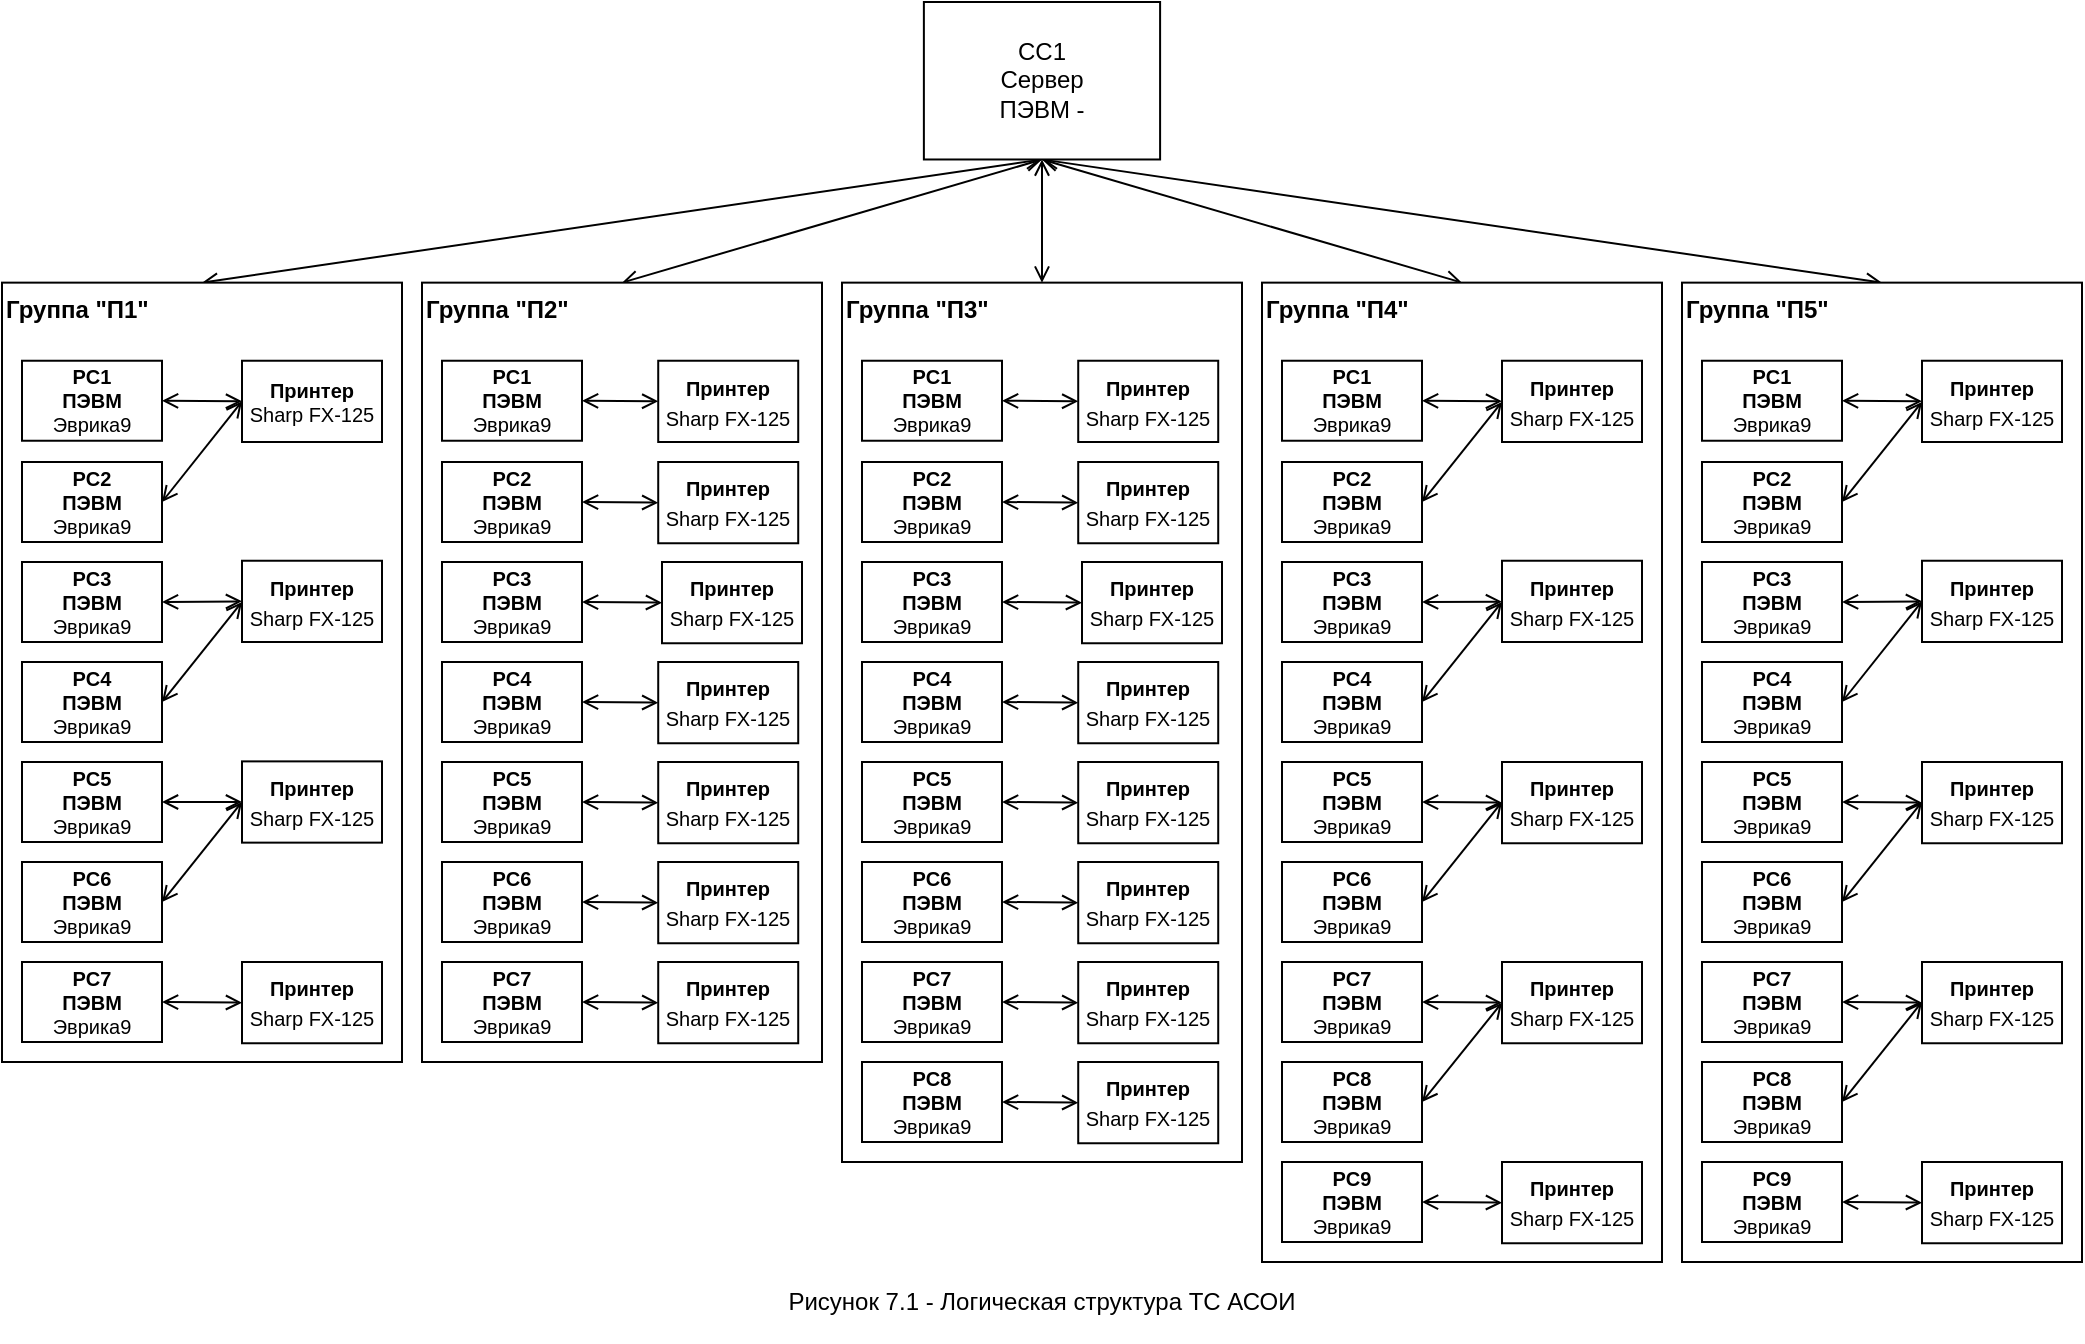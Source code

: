<mxfile version="16.5.1" type="device"><diagram id="h30MiOrOkEmJ8ZRadDlC" name="Page-1"><mxGraphModel dx="1483" dy="943" grid="1" gridSize="10" guides="1" tooltips="1" connect="1" arrows="1" fold="1" page="1" pageScale="1" pageWidth="850" pageHeight="1100" math="0" shadow="0"><root><mxCell id="0"/><mxCell id="1" parent="0"/><mxCell id="E06HeyOWLuS1STcP-WYF-191" style="edgeStyle=none;rounded=0;orthogonalLoop=1;jettySize=auto;html=1;exitX=0.5;exitY=1;exitDx=0;exitDy=0;fontSize=10;startArrow=open;startFill=0;endArrow=open;endFill=0;" parent="1" source="E06HeyOWLuS1STcP-WYF-1" target="E06HeyOWLuS1STcP-WYF-123" edge="1"><mxGeometry relative="1" as="geometry"/></mxCell><mxCell id="E06HeyOWLuS1STcP-WYF-192" style="edgeStyle=none;rounded=0;orthogonalLoop=1;jettySize=auto;html=1;exitX=0.5;exitY=1;exitDx=0;exitDy=0;entryX=0.5;entryY=0;entryDx=0;entryDy=0;fontSize=10;startArrow=open;startFill=0;endArrow=open;endFill=0;" parent="1" source="E06HeyOWLuS1STcP-WYF-1" target="E06HeyOWLuS1STcP-WYF-83" edge="1"><mxGeometry relative="1" as="geometry"/></mxCell><mxCell id="E06HeyOWLuS1STcP-WYF-193" style="edgeStyle=none;rounded=0;orthogonalLoop=1;jettySize=auto;html=1;exitX=0.5;exitY=1;exitDx=0;exitDy=0;entryX=0.5;entryY=0;entryDx=0;entryDy=0;fontSize=10;startArrow=open;startFill=0;endArrow=open;endFill=0;" parent="1" source="E06HeyOWLuS1STcP-WYF-1" target="E06HeyOWLuS1STcP-WYF-2" edge="1"><mxGeometry relative="1" as="geometry"/></mxCell><mxCell id="E06HeyOWLuS1STcP-WYF-194" style="edgeStyle=none;rounded=0;orthogonalLoop=1;jettySize=auto;html=1;exitX=0.5;exitY=1;exitDx=0;exitDy=0;entryX=0.5;entryY=0;entryDx=0;entryDy=0;fontSize=10;startArrow=open;startFill=0;endArrow=open;endFill=0;" parent="1" source="E06HeyOWLuS1STcP-WYF-1" target="E06HeyOWLuS1STcP-WYF-26" edge="1"><mxGeometry relative="1" as="geometry"/></mxCell><mxCell id="E06HeyOWLuS1STcP-WYF-196" style="edgeStyle=none;rounded=0;orthogonalLoop=1;jettySize=auto;html=1;exitX=0.5;exitY=1;exitDx=0;exitDy=0;entryX=0.5;entryY=0;entryDx=0;entryDy=0;fontSize=10;startArrow=open;startFill=0;endArrow=open;endFill=0;" parent="1" source="E06HeyOWLuS1STcP-WYF-1" target="E06HeyOWLuS1STcP-WYF-64" edge="1"><mxGeometry relative="1" as="geometry"/></mxCell><mxCell id="E06HeyOWLuS1STcP-WYF-1" value="СС1&lt;br&gt;Сервер&lt;br&gt;ПЭВМ -" style="rounded=0;whiteSpace=wrap;html=1;" parent="1" vertex="1"><mxGeometry x="500.94" y="10" width="118.11" height="78.74" as="geometry"/></mxCell><mxCell id="E06HeyOWLuS1STcP-WYF-2" value="&lt;b&gt;Группа &quot;П1&quot;&lt;/b&gt;" style="rounded=0;whiteSpace=wrap;html=1;align=left;verticalAlign=top;" parent="1" vertex="1"><mxGeometry x="40" y="150.32" width="200" height="389.68" as="geometry"/></mxCell><mxCell id="E06HeyOWLuS1STcP-WYF-19" style="rounded=0;orthogonalLoop=1;jettySize=auto;html=1;exitX=1;exitY=0.5;exitDx=0;exitDy=0;entryX=0;entryY=0.5;entryDx=0;entryDy=0;startArrow=open;startFill=0;endArrow=open;endFill=0;" parent="1" source="E06HeyOWLuS1STcP-WYF-7" target="E06HeyOWLuS1STcP-WYF-14" edge="1"><mxGeometry relative="1" as="geometry"/></mxCell><mxCell id="E06HeyOWLuS1STcP-WYF-7" value="&lt;b&gt;PC1&lt;br style=&quot;font-size: 10px&quot;&gt;ПЭВМ&lt;/b&gt;&lt;br style=&quot;font-size: 10px&quot;&gt;Эврика9" style="rounded=0;whiteSpace=wrap;html=1;fontSize=10;" parent="1" vertex="1"><mxGeometry x="50" y="189.37" width="70" height="40" as="geometry"/></mxCell><mxCell id="E06HeyOWLuS1STcP-WYF-148" style="edgeStyle=none;rounded=0;orthogonalLoop=1;jettySize=auto;html=1;exitX=1;exitY=0.5;exitDx=0;exitDy=0;entryX=0;entryY=0.5;entryDx=0;entryDy=0;fontSize=10;startArrow=open;startFill=0;endArrow=open;endFill=0;" parent="1" source="E06HeyOWLuS1STcP-WYF-8" target="E06HeyOWLuS1STcP-WYF-14" edge="1"><mxGeometry relative="1" as="geometry"/></mxCell><mxCell id="E06HeyOWLuS1STcP-WYF-8" value="&lt;b&gt;PC2&lt;br style=&quot;font-size: 10px&quot;&gt;ПЭВМ&lt;/b&gt;&lt;br style=&quot;font-size: 10px&quot;&gt;Эврика9" style="rounded=0;whiteSpace=wrap;html=1;fontSize=10;" parent="1" vertex="1"><mxGeometry x="50" y="240" width="70" height="40" as="geometry"/></mxCell><mxCell id="E06HeyOWLuS1STcP-WYF-149" style="edgeStyle=none;rounded=0;orthogonalLoop=1;jettySize=auto;html=1;exitX=1;exitY=0.5;exitDx=0;exitDy=0;entryX=0;entryY=0.5;entryDx=0;entryDy=0;fontSize=10;startArrow=open;startFill=0;endArrow=open;endFill=0;" parent="1" source="E06HeyOWLuS1STcP-WYF-9" target="E06HeyOWLuS1STcP-WYF-15" edge="1"><mxGeometry relative="1" as="geometry"/></mxCell><mxCell id="E06HeyOWLuS1STcP-WYF-9" value="&lt;b&gt;PC3&lt;br style=&quot;font-size: 10px&quot;&gt;ПЭВМ&lt;br style=&quot;font-size: 10px&quot;&gt;&lt;/b&gt;Эврика9" style="rounded=0;whiteSpace=wrap;html=1;fontSize=10;" parent="1" vertex="1"><mxGeometry x="50" y="290" width="70" height="40" as="geometry"/></mxCell><mxCell id="E06HeyOWLuS1STcP-WYF-150" style="edgeStyle=none;rounded=0;orthogonalLoop=1;jettySize=auto;html=1;exitX=1;exitY=0.5;exitDx=0;exitDy=0;fontSize=10;startArrow=open;startFill=0;endArrow=open;endFill=0;" parent="1" source="E06HeyOWLuS1STcP-WYF-10" edge="1"><mxGeometry relative="1" as="geometry"><mxPoint x="160" y="310" as="targetPoint"/></mxGeometry></mxCell><mxCell id="E06HeyOWLuS1STcP-WYF-10" value="&lt;b&gt;PC4&lt;br style=&quot;font-size: 10px&quot;&gt;ПЭВМ&lt;/b&gt;&lt;br style=&quot;font-size: 10px&quot;&gt;Эврика9" style="rounded=0;whiteSpace=wrap;html=1;fontSize=10;" parent="1" vertex="1"><mxGeometry x="50" y="340" width="70" height="40" as="geometry"/></mxCell><mxCell id="E06HeyOWLuS1STcP-WYF-151" style="edgeStyle=none;rounded=0;orthogonalLoop=1;jettySize=auto;html=1;exitX=1;exitY=0.5;exitDx=0;exitDy=0;entryX=0;entryY=0.5;entryDx=0;entryDy=0;fontSize=10;startArrow=open;startFill=0;endArrow=open;endFill=0;" parent="1" source="E06HeyOWLuS1STcP-WYF-11" target="E06HeyOWLuS1STcP-WYF-16" edge="1"><mxGeometry relative="1" as="geometry"/></mxCell><mxCell id="E06HeyOWLuS1STcP-WYF-11" value="&lt;b&gt;PC5&lt;br style=&quot;font-size: 10px&quot;&gt;ПЭВМ&lt;/b&gt;&lt;br style=&quot;font-size: 10px&quot;&gt;Эврика9" style="rounded=0;whiteSpace=wrap;html=1;fontSize=10;" parent="1" vertex="1"><mxGeometry x="50" y="390" width="70" height="40" as="geometry"/></mxCell><mxCell id="E06HeyOWLuS1STcP-WYF-152" style="edgeStyle=none;rounded=0;orthogonalLoop=1;jettySize=auto;html=1;exitX=1;exitY=0.5;exitDx=0;exitDy=0;fontSize=10;startArrow=open;startFill=0;endArrow=open;endFill=0;" parent="1" source="E06HeyOWLuS1STcP-WYF-12" edge="1"><mxGeometry relative="1" as="geometry"><mxPoint x="160" y="410" as="targetPoint"/></mxGeometry></mxCell><mxCell id="E06HeyOWLuS1STcP-WYF-12" value="&lt;b&gt;PC6&lt;br style=&quot;font-size: 10px&quot;&gt;ПЭВМ&lt;br style=&quot;font-size: 10px&quot;&gt;&lt;/b&gt;Эврика9" style="rounded=0;whiteSpace=wrap;html=1;fontSize=10;" parent="1" vertex="1"><mxGeometry x="50" y="440" width="70" height="40" as="geometry"/></mxCell><mxCell id="E06HeyOWLuS1STcP-WYF-153" style="edgeStyle=none;rounded=0;orthogonalLoop=1;jettySize=auto;html=1;exitX=1;exitY=0.5;exitDx=0;exitDy=0;entryX=0;entryY=0.5;entryDx=0;entryDy=0;fontSize=10;startArrow=open;startFill=0;endArrow=open;endFill=0;" parent="1" source="E06HeyOWLuS1STcP-WYF-13" target="E06HeyOWLuS1STcP-WYF-18" edge="1"><mxGeometry relative="1" as="geometry"/></mxCell><mxCell id="E06HeyOWLuS1STcP-WYF-13" value="&lt;b&gt;PC7&lt;br style=&quot;font-size: 10px&quot;&gt;ПЭВМ&lt;/b&gt;&lt;br style=&quot;font-size: 10px&quot;&gt;Эврика9" style="rounded=0;whiteSpace=wrap;html=1;fontSize=10;" parent="1" vertex="1"><mxGeometry x="50" y="490" width="70" height="40" as="geometry"/></mxCell><mxCell id="E06HeyOWLuS1STcP-WYF-14" value="&lt;b&gt;Принтер&lt;/b&gt;&lt;br style=&quot;font-size: 10px&quot;&gt;Sharp FX-125" style="rounded=0;whiteSpace=wrap;html=1;fontSize=10;" parent="1" vertex="1"><mxGeometry x="160" y="189.37" width="70" height="40.63" as="geometry"/></mxCell><mxCell id="E06HeyOWLuS1STcP-WYF-15" value="&lt;b style=&quot;font-size: 10px&quot;&gt;Принтер&lt;/b&gt;&lt;br style=&quot;font-size: 10px&quot;&gt;&lt;span style=&quot;font-size: 10px&quot;&gt;Sharp FX-125&lt;/span&gt;" style="rounded=0;whiteSpace=wrap;html=1;" parent="1" vertex="1"><mxGeometry x="160" y="289.37" width="70" height="40.63" as="geometry"/></mxCell><mxCell id="E06HeyOWLuS1STcP-WYF-16" value="&lt;b style=&quot;font-size: 10px&quot;&gt;Принтер&lt;/b&gt;&lt;br style=&quot;font-size: 10px&quot;&gt;&lt;span style=&quot;font-size: 10px&quot;&gt;Sharp FX-125&lt;/span&gt;" style="rounded=0;whiteSpace=wrap;html=1;" parent="1" vertex="1"><mxGeometry x="160" y="389.69" width="70" height="40.63" as="geometry"/></mxCell><mxCell id="E06HeyOWLuS1STcP-WYF-18" value="&lt;b style=&quot;font-size: 10px&quot;&gt;Принтер&lt;/b&gt;&lt;br style=&quot;font-size: 10px&quot;&gt;&lt;span style=&quot;font-size: 10px&quot;&gt;Sharp FX-125&lt;/span&gt;" style="rounded=0;whiteSpace=wrap;html=1;" parent="1" vertex="1"><mxGeometry x="160" y="490" width="70" height="40.63" as="geometry"/></mxCell><mxCell id="E06HeyOWLuS1STcP-WYF-26" value="&lt;b&gt;Группа &quot;П4&quot;&lt;/b&gt;" style="rounded=0;whiteSpace=wrap;html=1;align=left;verticalAlign=top;" parent="1" vertex="1"><mxGeometry x="670" y="150.32" width="200" height="489.68" as="geometry"/></mxCell><mxCell id="E06HeyOWLuS1STcP-WYF-169" style="edgeStyle=none;rounded=0;orthogonalLoop=1;jettySize=auto;html=1;exitX=1;exitY=0.5;exitDx=0;exitDy=0;entryX=0;entryY=0.5;entryDx=0;entryDy=0;fontSize=10;startArrow=open;startFill=0;endArrow=open;endFill=0;" parent="1" source="E06HeyOWLuS1STcP-WYF-28" target="E06HeyOWLuS1STcP-WYF-41" edge="1"><mxGeometry relative="1" as="geometry"/></mxCell><mxCell id="E06HeyOWLuS1STcP-WYF-28" value="&lt;b&gt;PC1&lt;br style=&quot;font-size: 10px&quot;&gt;ПЭВМ&lt;/b&gt;&lt;br style=&quot;font-size: 10px&quot;&gt;Эврика9" style="rounded=0;whiteSpace=wrap;html=1;fontSize=10;" parent="1" vertex="1"><mxGeometry x="680" y="189.37" width="70" height="40" as="geometry"/></mxCell><mxCell id="E06HeyOWLuS1STcP-WYF-170" style="edgeStyle=none;rounded=0;orthogonalLoop=1;jettySize=auto;html=1;exitX=1;exitY=0.5;exitDx=0;exitDy=0;fontSize=10;startArrow=open;startFill=0;endArrow=open;endFill=0;" parent="1" source="E06HeyOWLuS1STcP-WYF-30" edge="1"><mxGeometry relative="1" as="geometry"><mxPoint x="790" y="210" as="targetPoint"/></mxGeometry></mxCell><mxCell id="E06HeyOWLuS1STcP-WYF-30" value="&lt;b&gt;PC2&lt;br style=&quot;font-size: 10px&quot;&gt;ПЭВМ&lt;/b&gt;&lt;br style=&quot;font-size: 10px&quot;&gt;Эврика9" style="rounded=0;whiteSpace=wrap;html=1;fontSize=10;" parent="1" vertex="1"><mxGeometry x="680" y="240" width="70" height="40" as="geometry"/></mxCell><mxCell id="E06HeyOWLuS1STcP-WYF-171" style="edgeStyle=none;rounded=0;orthogonalLoop=1;jettySize=auto;html=1;exitX=1;exitY=0.5;exitDx=0;exitDy=0;fontSize=10;startArrow=open;startFill=0;endArrow=open;endFill=0;" parent="1" source="E06HeyOWLuS1STcP-WYF-32" target="E06HeyOWLuS1STcP-WYF-42" edge="1"><mxGeometry relative="1" as="geometry"/></mxCell><mxCell id="E06HeyOWLuS1STcP-WYF-32" value="&lt;b&gt;PC3&lt;br style=&quot;font-size: 10px&quot;&gt;ПЭВМ&lt;/b&gt;&lt;br style=&quot;font-size: 10px&quot;&gt;Эврика9" style="rounded=0;whiteSpace=wrap;html=1;fontSize=10;" parent="1" vertex="1"><mxGeometry x="680" y="290" width="70" height="40" as="geometry"/></mxCell><mxCell id="E06HeyOWLuS1STcP-WYF-172" style="edgeStyle=none;rounded=0;orthogonalLoop=1;jettySize=auto;html=1;exitX=1;exitY=0.5;exitDx=0;exitDy=0;fontSize=10;startArrow=open;startFill=0;endArrow=open;endFill=0;" parent="1" source="E06HeyOWLuS1STcP-WYF-34" edge="1"><mxGeometry relative="1" as="geometry"><mxPoint x="790" y="310" as="targetPoint"/></mxGeometry></mxCell><mxCell id="E06HeyOWLuS1STcP-WYF-34" value="&lt;b&gt;PC4&lt;br style=&quot;font-size: 10px&quot;&gt;ПЭВМ&lt;/b&gt;&lt;br style=&quot;font-size: 10px&quot;&gt;Эврика9" style="rounded=0;whiteSpace=wrap;html=1;fontSize=10;" parent="1" vertex="1"><mxGeometry x="680" y="340" width="70" height="40" as="geometry"/></mxCell><mxCell id="E06HeyOWLuS1STcP-WYF-175" style="edgeStyle=none;rounded=0;orthogonalLoop=1;jettySize=auto;html=1;exitX=1;exitY=0.5;exitDx=0;exitDy=0;entryX=0;entryY=0.5;entryDx=0;entryDy=0;fontSize=10;startArrow=open;startFill=0;endArrow=open;endFill=0;" parent="1" source="E06HeyOWLuS1STcP-WYF-36" target="E06HeyOWLuS1STcP-WYF-43" edge="1"><mxGeometry relative="1" as="geometry"/></mxCell><mxCell id="E06HeyOWLuS1STcP-WYF-36" value="&lt;b&gt;PC5&lt;br style=&quot;font-size: 10px&quot;&gt;ПЭВМ&lt;/b&gt;&lt;br style=&quot;font-size: 10px&quot;&gt;Эврика9" style="rounded=0;whiteSpace=wrap;html=1;fontSize=10;" parent="1" vertex="1"><mxGeometry x="680" y="390" width="70" height="40" as="geometry"/></mxCell><mxCell id="E06HeyOWLuS1STcP-WYF-176" style="edgeStyle=none;rounded=0;orthogonalLoop=1;jettySize=auto;html=1;exitX=1;exitY=0.5;exitDx=0;exitDy=0;fontSize=10;startArrow=open;startFill=0;endArrow=open;endFill=0;" parent="1" source="E06HeyOWLuS1STcP-WYF-38" edge="1"><mxGeometry relative="1" as="geometry"><mxPoint x="790" y="410" as="targetPoint"/></mxGeometry></mxCell><mxCell id="E06HeyOWLuS1STcP-WYF-38" value="&lt;b&gt;PC6&lt;br style=&quot;font-size: 10px&quot;&gt;ПЭВМ&lt;/b&gt;&lt;br style=&quot;font-size: 10px&quot;&gt;Эврика9" style="rounded=0;whiteSpace=wrap;html=1;fontSize=10;" parent="1" vertex="1"><mxGeometry x="680" y="440" width="70" height="40" as="geometry"/></mxCell><mxCell id="E06HeyOWLuS1STcP-WYF-177" style="edgeStyle=none;rounded=0;orthogonalLoop=1;jettySize=auto;html=1;exitX=1;exitY=0.5;exitDx=0;exitDy=0;entryX=0;entryY=0.5;entryDx=0;entryDy=0;fontSize=10;startArrow=open;startFill=0;endArrow=open;endFill=0;" parent="1" source="E06HeyOWLuS1STcP-WYF-40" target="E06HeyOWLuS1STcP-WYF-44" edge="1"><mxGeometry relative="1" as="geometry"/></mxCell><mxCell id="E06HeyOWLuS1STcP-WYF-40" value="&lt;b&gt;PC7&lt;br style=&quot;font-size: 10px&quot;&gt;ПЭВМ&lt;/b&gt;&lt;br style=&quot;font-size: 10px&quot;&gt;Эврика9" style="rounded=0;whiteSpace=wrap;html=1;fontSize=10;" parent="1" vertex="1"><mxGeometry x="680" y="490" width="70" height="40" as="geometry"/></mxCell><mxCell id="E06HeyOWLuS1STcP-WYF-41" value="&lt;b style=&quot;font-size: 10px&quot;&gt;Принтер&lt;/b&gt;&lt;br style=&quot;font-size: 10px&quot;&gt;&lt;span style=&quot;font-size: 10px&quot;&gt;Sharp FX-125&lt;/span&gt;" style="rounded=0;whiteSpace=wrap;html=1;" parent="1" vertex="1"><mxGeometry x="790" y="189.37" width="70" height="40.63" as="geometry"/></mxCell><mxCell id="E06HeyOWLuS1STcP-WYF-42" value="&lt;b style=&quot;font-size: 10px&quot;&gt;Принтер&lt;/b&gt;&lt;br style=&quot;font-size: 10px&quot;&gt;&lt;span style=&quot;font-size: 10px&quot;&gt;Sharp FX-125&lt;/span&gt;" style="rounded=0;whiteSpace=wrap;html=1;" parent="1" vertex="1"><mxGeometry x="790" y="289.37" width="70" height="40.63" as="geometry"/></mxCell><mxCell id="E06HeyOWLuS1STcP-WYF-43" value="&lt;b style=&quot;font-size: 10px&quot;&gt;Принтер&lt;/b&gt;&lt;br style=&quot;font-size: 10px&quot;&gt;&lt;span style=&quot;font-size: 10px&quot;&gt;Sharp FX-125&lt;/span&gt;" style="rounded=0;whiteSpace=wrap;html=1;" parent="1" vertex="1"><mxGeometry x="790" y="390" width="70" height="40.63" as="geometry"/></mxCell><mxCell id="E06HeyOWLuS1STcP-WYF-44" value="&lt;b style=&quot;font-size: 10px&quot;&gt;Принтер&lt;/b&gt;&lt;br style=&quot;font-size: 10px&quot;&gt;&lt;span style=&quot;font-size: 10px&quot;&gt;Sharp FX-125&lt;/span&gt;" style="rounded=0;whiteSpace=wrap;html=1;" parent="1" vertex="1"><mxGeometry x="790" y="490" width="70" height="40.63" as="geometry"/></mxCell><mxCell id="E06HeyOWLuS1STcP-WYF-64" value="&lt;b&gt;Группа &quot;П5&quot;&lt;/b&gt;" style="rounded=0;whiteSpace=wrap;html=1;align=left;verticalAlign=top;" parent="1" vertex="1"><mxGeometry x="880" y="150.32" width="200" height="489.68" as="geometry"/></mxCell><mxCell id="E06HeyOWLuS1STcP-WYF-180" style="edgeStyle=none;rounded=0;orthogonalLoop=1;jettySize=auto;html=1;exitX=1;exitY=0.5;exitDx=0;exitDy=0;entryX=0;entryY=0.5;entryDx=0;entryDy=0;fontSize=10;startArrow=open;startFill=0;endArrow=open;endFill=0;" parent="1" source="E06HeyOWLuS1STcP-WYF-66" target="E06HeyOWLuS1STcP-WYF-79" edge="1"><mxGeometry relative="1" as="geometry"/></mxCell><mxCell id="E06HeyOWLuS1STcP-WYF-66" value="&lt;b&gt;PC1&lt;br style=&quot;font-size: 10px&quot;&gt;ПЭВМ&lt;/b&gt;&lt;br style=&quot;font-size: 10px&quot;&gt;Эврика9" style="rounded=0;whiteSpace=wrap;html=1;fontSize=10;" parent="1" vertex="1"><mxGeometry x="890" y="189.37" width="70" height="40" as="geometry"/></mxCell><mxCell id="E06HeyOWLuS1STcP-WYF-181" style="edgeStyle=none;rounded=0;orthogonalLoop=1;jettySize=auto;html=1;exitX=1;exitY=0.5;exitDx=0;exitDy=0;fontSize=10;startArrow=open;startFill=0;endArrow=open;endFill=0;" parent="1" source="E06HeyOWLuS1STcP-WYF-68" edge="1"><mxGeometry relative="1" as="geometry"><mxPoint x="1000" y="210" as="targetPoint"/></mxGeometry></mxCell><mxCell id="E06HeyOWLuS1STcP-WYF-68" value="&lt;b&gt;PC2&lt;br style=&quot;font-size: 10px&quot;&gt;ПЭВМ&lt;/b&gt;&lt;br style=&quot;font-size: 10px&quot;&gt;Эврика9" style="rounded=0;whiteSpace=wrap;html=1;fontSize=10;" parent="1" vertex="1"><mxGeometry x="890" y="240" width="70" height="40" as="geometry"/></mxCell><mxCell id="E06HeyOWLuS1STcP-WYF-183" style="edgeStyle=none;rounded=0;orthogonalLoop=1;jettySize=auto;html=1;exitX=1;exitY=0.5;exitDx=0;exitDy=0;entryX=0;entryY=0.5;entryDx=0;entryDy=0;fontSize=10;startArrow=open;startFill=0;endArrow=open;endFill=0;" parent="1" source="E06HeyOWLuS1STcP-WYF-70" target="E06HeyOWLuS1STcP-WYF-80" edge="1"><mxGeometry relative="1" as="geometry"/></mxCell><mxCell id="E06HeyOWLuS1STcP-WYF-70" value="&lt;b&gt;PC3&lt;br style=&quot;font-size: 10px&quot;&gt;ПЭВМ&lt;/b&gt;&lt;br style=&quot;font-size: 10px&quot;&gt;Эврика9" style="rounded=0;whiteSpace=wrap;html=1;fontSize=10;" parent="1" vertex="1"><mxGeometry x="890" y="290" width="70" height="40" as="geometry"/></mxCell><mxCell id="E06HeyOWLuS1STcP-WYF-184" style="edgeStyle=none;rounded=0;orthogonalLoop=1;jettySize=auto;html=1;exitX=1;exitY=0.5;exitDx=0;exitDy=0;entryX=0;entryY=0.5;entryDx=0;entryDy=0;fontSize=10;startArrow=open;startFill=0;endArrow=open;endFill=0;" parent="1" source="E06HeyOWLuS1STcP-WYF-72" target="E06HeyOWLuS1STcP-WYF-80" edge="1"><mxGeometry relative="1" as="geometry"/></mxCell><mxCell id="E06HeyOWLuS1STcP-WYF-72" value="&lt;b&gt;PC4&lt;br style=&quot;font-size: 10px&quot;&gt;ПЭВМ&lt;/b&gt;&lt;br style=&quot;font-size: 10px&quot;&gt;Эврика9" style="rounded=0;whiteSpace=wrap;html=1;fontSize=10;" parent="1" vertex="1"><mxGeometry x="890" y="340" width="70" height="40" as="geometry"/></mxCell><mxCell id="E06HeyOWLuS1STcP-WYF-185" style="edgeStyle=none;rounded=0;orthogonalLoop=1;jettySize=auto;html=1;exitX=1;exitY=0.5;exitDx=0;exitDy=0;entryX=0;entryY=0.5;entryDx=0;entryDy=0;fontSize=10;startArrow=open;startFill=0;endArrow=open;endFill=0;" parent="1" source="E06HeyOWLuS1STcP-WYF-74" target="E06HeyOWLuS1STcP-WYF-81" edge="1"><mxGeometry relative="1" as="geometry"/></mxCell><mxCell id="E06HeyOWLuS1STcP-WYF-74" value="&lt;b&gt;PC5&lt;br style=&quot;font-size: 10px&quot;&gt;ПЭВМ&lt;/b&gt;&lt;br style=&quot;font-size: 10px&quot;&gt;Эврика9" style="rounded=0;whiteSpace=wrap;html=1;fontSize=10;" parent="1" vertex="1"><mxGeometry x="890" y="390" width="70" height="40" as="geometry"/></mxCell><mxCell id="E06HeyOWLuS1STcP-WYF-186" style="edgeStyle=none;rounded=0;orthogonalLoop=1;jettySize=auto;html=1;exitX=1;exitY=0.5;exitDx=0;exitDy=0;fontSize=10;startArrow=open;startFill=0;endArrow=open;endFill=0;" parent="1" source="E06HeyOWLuS1STcP-WYF-76" edge="1"><mxGeometry relative="1" as="geometry"><mxPoint x="1000" y="410" as="targetPoint"/></mxGeometry></mxCell><mxCell id="E06HeyOWLuS1STcP-WYF-76" value="&lt;b&gt;PC6&lt;br style=&quot;font-size: 10px&quot;&gt;ПЭВМ&lt;/b&gt;&lt;br style=&quot;font-size: 10px&quot;&gt;Эврика9" style="rounded=0;whiteSpace=wrap;html=1;fontSize=10;" parent="1" vertex="1"><mxGeometry x="890" y="440" width="70" height="40" as="geometry"/></mxCell><mxCell id="E06HeyOWLuS1STcP-WYF-187" style="edgeStyle=none;rounded=0;orthogonalLoop=1;jettySize=auto;html=1;exitX=1;exitY=0.5;exitDx=0;exitDy=0;entryX=0;entryY=0.5;entryDx=0;entryDy=0;fontSize=10;startArrow=open;startFill=0;endArrow=open;endFill=0;" parent="1" source="E06HeyOWLuS1STcP-WYF-78" target="E06HeyOWLuS1STcP-WYF-82" edge="1"><mxGeometry relative="1" as="geometry"/></mxCell><mxCell id="E06HeyOWLuS1STcP-WYF-78" value="&lt;b&gt;PC7&lt;br style=&quot;font-size: 10px&quot;&gt;ПЭВМ&lt;/b&gt;&lt;br style=&quot;font-size: 10px&quot;&gt;Эврика9" style="rounded=0;whiteSpace=wrap;html=1;fontSize=10;" parent="1" vertex="1"><mxGeometry x="890" y="490" width="70" height="40" as="geometry"/></mxCell><mxCell id="E06HeyOWLuS1STcP-WYF-79" value="&lt;b style=&quot;font-size: 10px&quot;&gt;Принтер&lt;/b&gt;&lt;br style=&quot;font-size: 10px&quot;&gt;&lt;span style=&quot;font-size: 10px&quot;&gt;Sharp FX-125&lt;/span&gt;" style="rounded=0;whiteSpace=wrap;html=1;" parent="1" vertex="1"><mxGeometry x="1000" y="189.37" width="70" height="40.63" as="geometry"/></mxCell><mxCell id="E06HeyOWLuS1STcP-WYF-80" value="&lt;b style=&quot;font-size: 10px&quot;&gt;Принтер&lt;/b&gt;&lt;br style=&quot;font-size: 10px&quot;&gt;&lt;span style=&quot;font-size: 10px&quot;&gt;Sharp FX-125&lt;/span&gt;" style="rounded=0;whiteSpace=wrap;html=1;" parent="1" vertex="1"><mxGeometry x="1000" y="289.37" width="70" height="40.63" as="geometry"/></mxCell><mxCell id="E06HeyOWLuS1STcP-WYF-81" value="&lt;b style=&quot;font-size: 10px&quot;&gt;Принтер&lt;/b&gt;&lt;br style=&quot;font-size: 10px&quot;&gt;&lt;span style=&quot;font-size: 10px&quot;&gt;Sharp FX-125&lt;/span&gt;" style="rounded=0;whiteSpace=wrap;html=1;" parent="1" vertex="1"><mxGeometry x="1000" y="390" width="70" height="40.63" as="geometry"/></mxCell><mxCell id="E06HeyOWLuS1STcP-WYF-82" value="&lt;b style=&quot;font-size: 10px&quot;&gt;Принтер&lt;/b&gt;&lt;br style=&quot;font-size: 10px&quot;&gt;&lt;span style=&quot;font-size: 10px&quot;&gt;Sharp FX-125&lt;/span&gt;" style="rounded=0;whiteSpace=wrap;html=1;" parent="1" vertex="1"><mxGeometry x="1000" y="490" width="70" height="40.63" as="geometry"/></mxCell><mxCell id="E06HeyOWLuS1STcP-WYF-83" value="&lt;b&gt;Группа &quot;П2&quot;&lt;/b&gt;" style="rounded=0;whiteSpace=wrap;html=1;align=left;verticalAlign=top;" parent="1" vertex="1"><mxGeometry x="250" y="150.32" width="200" height="389.68" as="geometry"/></mxCell><mxCell id="E06HeyOWLuS1STcP-WYF-154" style="edgeStyle=none;rounded=0;orthogonalLoop=1;jettySize=auto;html=1;exitX=1;exitY=0.5;exitDx=0;exitDy=0;entryX=0;entryY=0.5;entryDx=0;entryDy=0;fontSize=10;startArrow=open;startFill=0;endArrow=open;endFill=0;" parent="1" source="E06HeyOWLuS1STcP-WYF-85" target="E06HeyOWLuS1STcP-WYF-98" edge="1"><mxGeometry relative="1" as="geometry"/></mxCell><mxCell id="E06HeyOWLuS1STcP-WYF-85" value="&lt;b&gt;PC1&lt;br style=&quot;font-size: 10px&quot;&gt;ПЭВМ&lt;/b&gt;&lt;br style=&quot;font-size: 10px&quot;&gt;Эврика9" style="rounded=0;whiteSpace=wrap;html=1;fontSize=10;" parent="1" vertex="1"><mxGeometry x="260" y="189.37" width="70" height="40" as="geometry"/></mxCell><mxCell id="E06HeyOWLuS1STcP-WYF-155" style="edgeStyle=none;rounded=0;orthogonalLoop=1;jettySize=auto;html=1;exitX=1;exitY=0.5;exitDx=0;exitDy=0;entryX=0;entryY=0.5;entryDx=0;entryDy=0;fontSize=10;startArrow=open;startFill=0;endArrow=open;endFill=0;" parent="1" source="E06HeyOWLuS1STcP-WYF-87" target="E06HeyOWLuS1STcP-WYF-99" edge="1"><mxGeometry relative="1" as="geometry"/></mxCell><mxCell id="E06HeyOWLuS1STcP-WYF-87" value="&lt;b&gt;PC2&lt;br style=&quot;font-size: 10px&quot;&gt;ПЭВМ&lt;/b&gt;&lt;br style=&quot;font-size: 10px&quot;&gt;Эврика9" style="rounded=0;whiteSpace=wrap;html=1;fontSize=10;" parent="1" vertex="1"><mxGeometry x="260" y="240" width="70" height="40" as="geometry"/></mxCell><mxCell id="E06HeyOWLuS1STcP-WYF-156" style="edgeStyle=none;rounded=0;orthogonalLoop=1;jettySize=auto;html=1;exitX=1;exitY=0.5;exitDx=0;exitDy=0;entryX=0;entryY=0.5;entryDx=0;entryDy=0;fontSize=10;startArrow=open;startFill=0;endArrow=open;endFill=0;" parent="1" source="E06HeyOWLuS1STcP-WYF-89" target="E06HeyOWLuS1STcP-WYF-100" edge="1"><mxGeometry relative="1" as="geometry"/></mxCell><mxCell id="E06HeyOWLuS1STcP-WYF-89" value="&lt;b&gt;PC3&lt;br style=&quot;font-size: 10px&quot;&gt;ПЭВМ&lt;/b&gt;&lt;br style=&quot;font-size: 10px&quot;&gt;Эврика9" style="rounded=0;whiteSpace=wrap;html=1;fontSize=10;" parent="1" vertex="1"><mxGeometry x="260" y="290" width="70" height="40" as="geometry"/></mxCell><mxCell id="E06HeyOWLuS1STcP-WYF-157" style="edgeStyle=none;rounded=0;orthogonalLoop=1;jettySize=auto;html=1;exitX=1;exitY=0.5;exitDx=0;exitDy=0;entryX=0;entryY=0.5;entryDx=0;entryDy=0;fontSize=10;startArrow=open;startFill=0;endArrow=open;endFill=0;" parent="1" source="E06HeyOWLuS1STcP-WYF-91" target="E06HeyOWLuS1STcP-WYF-101" edge="1"><mxGeometry relative="1" as="geometry"/></mxCell><mxCell id="E06HeyOWLuS1STcP-WYF-91" value="&lt;b&gt;PC4&lt;br style=&quot;font-size: 10px&quot;&gt;ПЭВМ&lt;br style=&quot;font-size: 10px&quot;&gt;&lt;/b&gt;Эврика9" style="rounded=0;whiteSpace=wrap;html=1;fontSize=10;" parent="1" vertex="1"><mxGeometry x="260" y="340" width="70" height="40" as="geometry"/></mxCell><mxCell id="E06HeyOWLuS1STcP-WYF-158" style="edgeStyle=none;rounded=0;orthogonalLoop=1;jettySize=auto;html=1;exitX=1;exitY=0.5;exitDx=0;exitDy=0;entryX=0;entryY=0.5;entryDx=0;entryDy=0;fontSize=10;startArrow=open;startFill=0;endArrow=open;endFill=0;" parent="1" source="E06HeyOWLuS1STcP-WYF-93" target="E06HeyOWLuS1STcP-WYF-102" edge="1"><mxGeometry relative="1" as="geometry"/></mxCell><mxCell id="E06HeyOWLuS1STcP-WYF-93" value="&lt;b&gt;PC5&lt;br style=&quot;font-size: 10px&quot;&gt;ПЭВМ&lt;br style=&quot;font-size: 10px&quot;&gt;&lt;/b&gt;Эврика9" style="rounded=0;whiteSpace=wrap;html=1;fontSize=10;" parent="1" vertex="1"><mxGeometry x="260" y="390" width="70" height="40" as="geometry"/></mxCell><mxCell id="E06HeyOWLuS1STcP-WYF-159" style="edgeStyle=none;rounded=0;orthogonalLoop=1;jettySize=auto;html=1;exitX=1;exitY=0.5;exitDx=0;exitDy=0;entryX=0;entryY=0.5;entryDx=0;entryDy=0;fontSize=10;startArrow=open;startFill=0;endArrow=open;endFill=0;" parent="1" source="E06HeyOWLuS1STcP-WYF-95" target="E06HeyOWLuS1STcP-WYF-103" edge="1"><mxGeometry relative="1" as="geometry"/></mxCell><mxCell id="E06HeyOWLuS1STcP-WYF-95" value="&lt;b&gt;PC6&lt;br style=&quot;font-size: 10px&quot;&gt;ПЭВМ&lt;br style=&quot;font-size: 10px&quot;&gt;&lt;/b&gt;Эврика9" style="rounded=0;whiteSpace=wrap;html=1;fontSize=10;" parent="1" vertex="1"><mxGeometry x="260" y="440" width="70" height="40" as="geometry"/></mxCell><mxCell id="E06HeyOWLuS1STcP-WYF-160" style="edgeStyle=none;rounded=0;orthogonalLoop=1;jettySize=auto;html=1;exitX=1;exitY=0.5;exitDx=0;exitDy=0;entryX=0;entryY=0.5;entryDx=0;entryDy=0;fontSize=10;startArrow=open;startFill=0;endArrow=open;endFill=0;" parent="1" source="E06HeyOWLuS1STcP-WYF-97" target="E06HeyOWLuS1STcP-WYF-104" edge="1"><mxGeometry relative="1" as="geometry"/></mxCell><mxCell id="E06HeyOWLuS1STcP-WYF-97" value="&lt;b&gt;PC7&lt;br style=&quot;font-size: 10px&quot;&gt;ПЭВМ&lt;/b&gt;&lt;br style=&quot;font-size: 10px&quot;&gt;Эврика9" style="rounded=0;whiteSpace=wrap;html=1;fontSize=10;" parent="1" vertex="1"><mxGeometry x="260" y="490" width="70" height="40" as="geometry"/></mxCell><mxCell id="E06HeyOWLuS1STcP-WYF-98" value="&lt;b style=&quot;font-size: 10px&quot;&gt;Принтер&lt;/b&gt;&lt;br style=&quot;font-size: 10px&quot;&gt;&lt;span style=&quot;font-size: 10px&quot;&gt;Sharp FX-125&lt;/span&gt;" style="rounded=0;whiteSpace=wrap;html=1;" parent="1" vertex="1"><mxGeometry x="368.11" y="189.37" width="70" height="40.63" as="geometry"/></mxCell><mxCell id="E06HeyOWLuS1STcP-WYF-99" value="&lt;b style=&quot;font-size: 10px&quot;&gt;Принтер&lt;/b&gt;&lt;br style=&quot;font-size: 10px&quot;&gt;&lt;span style=&quot;font-size: 10px&quot;&gt;Sharp FX-125&lt;/span&gt;" style="rounded=0;whiteSpace=wrap;html=1;" parent="1" vertex="1"><mxGeometry x="368.11" y="240" width="70" height="40.63" as="geometry"/></mxCell><mxCell id="E06HeyOWLuS1STcP-WYF-100" value="&lt;b style=&quot;font-size: 10px&quot;&gt;Принтер&lt;/b&gt;&lt;br style=&quot;font-size: 10px&quot;&gt;&lt;span style=&quot;font-size: 10px&quot;&gt;Sharp FX-125&lt;/span&gt;" style="rounded=0;whiteSpace=wrap;html=1;" parent="1" vertex="1"><mxGeometry x="370" y="290" width="70" height="40.63" as="geometry"/></mxCell><mxCell id="E06HeyOWLuS1STcP-WYF-101" value="&lt;b style=&quot;font-size: 10px&quot;&gt;Принтер&lt;/b&gt;&lt;br style=&quot;font-size: 10px&quot;&gt;&lt;span style=&quot;font-size: 10px&quot;&gt;Sharp FX-125&lt;/span&gt;" style="rounded=0;whiteSpace=wrap;html=1;" parent="1" vertex="1"><mxGeometry x="368.11" y="340" width="70" height="40.63" as="geometry"/></mxCell><mxCell id="E06HeyOWLuS1STcP-WYF-102" value="&lt;b style=&quot;font-size: 10px&quot;&gt;Принтер&lt;/b&gt;&lt;br style=&quot;font-size: 10px&quot;&gt;&lt;span style=&quot;font-size: 10px&quot;&gt;Sharp FX-125&lt;/span&gt;" style="rounded=0;whiteSpace=wrap;html=1;" parent="1" vertex="1"><mxGeometry x="368.11" y="390" width="70" height="40.63" as="geometry"/></mxCell><mxCell id="E06HeyOWLuS1STcP-WYF-103" value="&lt;b style=&quot;font-size: 10px&quot;&gt;Принтер&lt;/b&gt;&lt;br style=&quot;font-size: 10px&quot;&gt;&lt;span style=&quot;font-size: 10px&quot;&gt;Sharp FX-125&lt;/span&gt;" style="rounded=0;whiteSpace=wrap;html=1;" parent="1" vertex="1"><mxGeometry x="368.11" y="440" width="70" height="40.63" as="geometry"/></mxCell><mxCell id="E06HeyOWLuS1STcP-WYF-104" value="&lt;b style=&quot;font-size: 10px&quot;&gt;Принтер&lt;/b&gt;&lt;br style=&quot;font-size: 10px&quot;&gt;&lt;span style=&quot;font-size: 10px&quot;&gt;Sharp FX-125&lt;/span&gt;" style="rounded=0;whiteSpace=wrap;html=1;" parent="1" vertex="1"><mxGeometry x="368.11" y="490" width="70" height="40.63" as="geometry"/></mxCell><mxCell id="E06HeyOWLuS1STcP-WYF-178" style="edgeStyle=none;rounded=0;orthogonalLoop=1;jettySize=auto;html=1;exitX=1;exitY=0.5;exitDx=0;exitDy=0;entryX=0;entryY=0.5;entryDx=0;entryDy=0;fontSize=10;startArrow=open;startFill=0;endArrow=open;endFill=0;" parent="1" source="E06HeyOWLuS1STcP-WYF-113" target="E06HeyOWLuS1STcP-WYF-44" edge="1"><mxGeometry relative="1" as="geometry"/></mxCell><mxCell id="E06HeyOWLuS1STcP-WYF-113" value="&lt;b&gt;PC8&lt;br style=&quot;font-size: 10px&quot;&gt;ПЭВМ&lt;br style=&quot;font-size: 10px&quot;&gt;&lt;/b&gt;Эврика9" style="rounded=0;whiteSpace=wrap;html=1;fontSize=10;" parent="1" vertex="1"><mxGeometry x="680" y="540" width="70" height="40" as="geometry"/></mxCell><mxCell id="E06HeyOWLuS1STcP-WYF-179" style="edgeStyle=none;rounded=0;orthogonalLoop=1;jettySize=auto;html=1;exitX=1;exitY=0.5;exitDx=0;exitDy=0;entryX=0;entryY=0.5;entryDx=0;entryDy=0;fontSize=10;startArrow=open;startFill=0;endArrow=open;endFill=0;" parent="1" source="E06HeyOWLuS1STcP-WYF-114" target="E06HeyOWLuS1STcP-WYF-115" edge="1"><mxGeometry relative="1" as="geometry"/></mxCell><mxCell id="E06HeyOWLuS1STcP-WYF-114" value="&lt;b&gt;PC9&lt;br style=&quot;font-size: 10px&quot;&gt;ПЭВМ&lt;/b&gt;&lt;br style=&quot;font-size: 10px&quot;&gt;Эврика9" style="rounded=0;whiteSpace=wrap;html=1;fontSize=10;" parent="1" vertex="1"><mxGeometry x="680" y="590" width="70" height="40" as="geometry"/></mxCell><mxCell id="E06HeyOWLuS1STcP-WYF-115" value="&lt;b style=&quot;font-size: 10px&quot;&gt;Принтер&lt;/b&gt;&lt;br style=&quot;font-size: 10px&quot;&gt;&lt;span style=&quot;font-size: 10px&quot;&gt;Sharp FX-125&lt;/span&gt;" style="rounded=0;whiteSpace=wrap;html=1;" parent="1" vertex="1"><mxGeometry x="790" y="590" width="70" height="40.63" as="geometry"/></mxCell><mxCell id="E06HeyOWLuS1STcP-WYF-188" style="edgeStyle=none;rounded=0;orthogonalLoop=1;jettySize=auto;html=1;exitX=1;exitY=0.5;exitDx=0;exitDy=0;fontSize=10;startArrow=open;startFill=0;endArrow=open;endFill=0;" parent="1" source="E06HeyOWLuS1STcP-WYF-118" edge="1"><mxGeometry relative="1" as="geometry"><mxPoint x="1000" y="510" as="targetPoint"/></mxGeometry></mxCell><mxCell id="E06HeyOWLuS1STcP-WYF-118" value="&lt;b&gt;PC8&lt;br style=&quot;font-size: 10px&quot;&gt;ПЭВМ&lt;/b&gt;&lt;br style=&quot;font-size: 10px&quot;&gt;Эврика9" style="rounded=0;whiteSpace=wrap;html=1;fontSize=10;" parent="1" vertex="1"><mxGeometry x="890" y="540" width="70" height="40" as="geometry"/></mxCell><mxCell id="E06HeyOWLuS1STcP-WYF-189" style="edgeStyle=none;rounded=0;orthogonalLoop=1;jettySize=auto;html=1;exitX=1;exitY=0.5;exitDx=0;exitDy=0;entryX=0;entryY=0.5;entryDx=0;entryDy=0;fontSize=10;startArrow=open;startFill=0;endArrow=open;endFill=0;" parent="1" source="E06HeyOWLuS1STcP-WYF-119" target="E06HeyOWLuS1STcP-WYF-120" edge="1"><mxGeometry relative="1" as="geometry"/></mxCell><mxCell id="E06HeyOWLuS1STcP-WYF-119" value="&lt;b&gt;PC9&lt;br style=&quot;font-size: 10px&quot;&gt;ПЭВМ&lt;/b&gt;&lt;br style=&quot;font-size: 10px&quot;&gt;Эврика9" style="rounded=0;whiteSpace=wrap;html=1;fontSize=10;" parent="1" vertex="1"><mxGeometry x="890" y="590" width="70" height="40" as="geometry"/></mxCell><mxCell id="E06HeyOWLuS1STcP-WYF-120" value="&lt;b style=&quot;font-size: 10px&quot;&gt;Принтер&lt;/b&gt;&lt;br style=&quot;font-size: 10px&quot;&gt;&lt;span style=&quot;font-size: 10px&quot;&gt;Sharp FX-125&lt;/span&gt;" style="rounded=0;whiteSpace=wrap;html=1;" parent="1" vertex="1"><mxGeometry x="1000" y="590" width="70" height="40.63" as="geometry"/></mxCell><mxCell id="E06HeyOWLuS1STcP-WYF-123" value="&lt;b&gt;Группа &quot;П3&quot;&lt;/b&gt;" style="rounded=0;whiteSpace=wrap;html=1;align=left;verticalAlign=top;" parent="1" vertex="1"><mxGeometry x="460" y="150.32" width="200" height="439.68" as="geometry"/></mxCell><mxCell id="E06HeyOWLuS1STcP-WYF-161" style="edgeStyle=none;rounded=0;orthogonalLoop=1;jettySize=auto;html=1;exitX=1;exitY=0.5;exitDx=0;exitDy=0;entryX=0;entryY=0.5;entryDx=0;entryDy=0;fontSize=10;startArrow=open;startFill=0;endArrow=open;endFill=0;" parent="1" source="E06HeyOWLuS1STcP-WYF-125" target="E06HeyOWLuS1STcP-WYF-138" edge="1"><mxGeometry relative="1" as="geometry"/></mxCell><mxCell id="E06HeyOWLuS1STcP-WYF-125" value="&lt;b&gt;PC1&lt;br style=&quot;font-size: 10px&quot;&gt;ПЭВМ&lt;/b&gt;&lt;br style=&quot;font-size: 10px&quot;&gt;Эврика9" style="rounded=0;whiteSpace=wrap;html=1;fontSize=10;" parent="1" vertex="1"><mxGeometry x="470" y="189.37" width="70" height="40" as="geometry"/></mxCell><mxCell id="E06HeyOWLuS1STcP-WYF-162" style="edgeStyle=none;rounded=0;orthogonalLoop=1;jettySize=auto;html=1;exitX=1;exitY=0.5;exitDx=0;exitDy=0;entryX=0;entryY=0.5;entryDx=0;entryDy=0;fontSize=10;startArrow=open;startFill=0;endArrow=open;endFill=0;" parent="1" source="E06HeyOWLuS1STcP-WYF-127" target="E06HeyOWLuS1STcP-WYF-139" edge="1"><mxGeometry relative="1" as="geometry"/></mxCell><mxCell id="E06HeyOWLuS1STcP-WYF-127" value="&lt;b&gt;PC2&lt;br style=&quot;font-size: 10px&quot;&gt;ПЭВМ&lt;br style=&quot;font-size: 10px&quot;&gt;&lt;/b&gt;Эврика9" style="rounded=0;whiteSpace=wrap;html=1;fontSize=10;" parent="1" vertex="1"><mxGeometry x="470" y="240" width="70" height="40" as="geometry"/></mxCell><mxCell id="E06HeyOWLuS1STcP-WYF-163" style="edgeStyle=none;rounded=0;orthogonalLoop=1;jettySize=auto;html=1;exitX=1;exitY=0.5;exitDx=0;exitDy=0;entryX=0;entryY=0.5;entryDx=0;entryDy=0;fontSize=10;startArrow=open;startFill=0;endArrow=open;endFill=0;" parent="1" source="E06HeyOWLuS1STcP-WYF-129" target="E06HeyOWLuS1STcP-WYF-140" edge="1"><mxGeometry relative="1" as="geometry"/></mxCell><mxCell id="E06HeyOWLuS1STcP-WYF-129" value="&lt;b&gt;PC3&lt;br style=&quot;font-size: 10px&quot;&gt;ПЭВМ&lt;br style=&quot;font-size: 10px&quot;&gt;&lt;/b&gt;Эврика9" style="rounded=0;whiteSpace=wrap;html=1;fontSize=10;" parent="1" vertex="1"><mxGeometry x="470" y="290" width="70" height="40" as="geometry"/></mxCell><mxCell id="E06HeyOWLuS1STcP-WYF-164" style="edgeStyle=none;rounded=0;orthogonalLoop=1;jettySize=auto;html=1;exitX=1;exitY=0.5;exitDx=0;exitDy=0;entryX=0;entryY=0.5;entryDx=0;entryDy=0;fontSize=10;startArrow=open;startFill=0;endArrow=open;endFill=0;" parent="1" source="E06HeyOWLuS1STcP-WYF-131" target="E06HeyOWLuS1STcP-WYF-141" edge="1"><mxGeometry relative="1" as="geometry"/></mxCell><mxCell id="E06HeyOWLuS1STcP-WYF-131" value="&lt;b&gt;PC4&lt;br style=&quot;font-size: 10px&quot;&gt;ПЭВМ&lt;/b&gt;&lt;br style=&quot;font-size: 10px&quot;&gt;Эврика9" style="rounded=0;whiteSpace=wrap;html=1;fontSize=10;" parent="1" vertex="1"><mxGeometry x="470" y="340" width="70" height="40" as="geometry"/></mxCell><mxCell id="E06HeyOWLuS1STcP-WYF-165" style="edgeStyle=none;rounded=0;orthogonalLoop=1;jettySize=auto;html=1;exitX=1;exitY=0.5;exitDx=0;exitDy=0;entryX=0;entryY=0.5;entryDx=0;entryDy=0;fontSize=10;startArrow=open;startFill=0;endArrow=open;endFill=0;" parent="1" source="E06HeyOWLuS1STcP-WYF-133" target="E06HeyOWLuS1STcP-WYF-142" edge="1"><mxGeometry relative="1" as="geometry"/></mxCell><mxCell id="E06HeyOWLuS1STcP-WYF-133" value="&lt;b&gt;PC5&lt;br style=&quot;font-size: 10px&quot;&gt;ПЭВМ&lt;br style=&quot;font-size: 10px&quot;&gt;&lt;/b&gt;Эврика9" style="rounded=0;whiteSpace=wrap;html=1;fontSize=10;" parent="1" vertex="1"><mxGeometry x="470" y="390" width="70" height="40" as="geometry"/></mxCell><mxCell id="E06HeyOWLuS1STcP-WYF-166" style="edgeStyle=none;rounded=0;orthogonalLoop=1;jettySize=auto;html=1;exitX=1;exitY=0.5;exitDx=0;exitDy=0;entryX=0;entryY=0.5;entryDx=0;entryDy=0;fontSize=10;startArrow=open;startFill=0;endArrow=open;endFill=0;" parent="1" source="E06HeyOWLuS1STcP-WYF-135" target="E06HeyOWLuS1STcP-WYF-143" edge="1"><mxGeometry relative="1" as="geometry"/></mxCell><mxCell id="E06HeyOWLuS1STcP-WYF-135" value="&lt;b&gt;PC6&lt;br style=&quot;font-size: 10px&quot;&gt;ПЭВМ&lt;/b&gt;&lt;br style=&quot;font-size: 10px&quot;&gt;Эврика9" style="rounded=0;whiteSpace=wrap;html=1;fontSize=10;" parent="1" vertex="1"><mxGeometry x="470" y="440" width="70" height="40" as="geometry"/></mxCell><mxCell id="E06HeyOWLuS1STcP-WYF-167" style="edgeStyle=none;rounded=0;orthogonalLoop=1;jettySize=auto;html=1;exitX=1;exitY=0.5;exitDx=0;exitDy=0;entryX=0;entryY=0.5;entryDx=0;entryDy=0;fontSize=10;startArrow=open;startFill=0;endArrow=open;endFill=0;" parent="1" source="E06HeyOWLuS1STcP-WYF-137" target="E06HeyOWLuS1STcP-WYF-144" edge="1"><mxGeometry relative="1" as="geometry"/></mxCell><mxCell id="E06HeyOWLuS1STcP-WYF-137" value="&lt;b&gt;PC7&lt;br style=&quot;font-size: 10px&quot;&gt;ПЭВМ&lt;/b&gt;&lt;br style=&quot;font-size: 10px&quot;&gt;Эврика9" style="rounded=0;whiteSpace=wrap;html=1;fontSize=10;" parent="1" vertex="1"><mxGeometry x="470" y="490" width="70" height="40" as="geometry"/></mxCell><mxCell id="E06HeyOWLuS1STcP-WYF-138" value="&lt;b style=&quot;font-size: 10px&quot;&gt;Принтер&lt;/b&gt;&lt;br style=&quot;font-size: 10px&quot;&gt;&lt;span style=&quot;font-size: 10px&quot;&gt;Sharp FX-125&lt;/span&gt;" style="rounded=0;whiteSpace=wrap;html=1;" parent="1" vertex="1"><mxGeometry x="578.11" y="189.37" width="70" height="40.63" as="geometry"/></mxCell><mxCell id="E06HeyOWLuS1STcP-WYF-139" value="&lt;b style=&quot;font-size: 10px&quot;&gt;Принтер&lt;/b&gt;&lt;br style=&quot;font-size: 10px&quot;&gt;&lt;span style=&quot;font-size: 10px&quot;&gt;Sharp FX-125&lt;/span&gt;" style="rounded=0;whiteSpace=wrap;html=1;" parent="1" vertex="1"><mxGeometry x="578.11" y="240" width="70" height="40.63" as="geometry"/></mxCell><mxCell id="E06HeyOWLuS1STcP-WYF-140" value="&lt;b style=&quot;font-size: 10px&quot;&gt;Принтер&lt;/b&gt;&lt;br style=&quot;font-size: 10px&quot;&gt;&lt;span style=&quot;font-size: 10px&quot;&gt;Sharp FX-125&lt;/span&gt;" style="rounded=0;whiteSpace=wrap;html=1;" parent="1" vertex="1"><mxGeometry x="580" y="290" width="70" height="40.63" as="geometry"/></mxCell><mxCell id="E06HeyOWLuS1STcP-WYF-141" value="&lt;b style=&quot;font-size: 10px&quot;&gt;Принтер&lt;/b&gt;&lt;br style=&quot;font-size: 10px&quot;&gt;&lt;span style=&quot;font-size: 10px&quot;&gt;Sharp FX-125&lt;/span&gt;" style="rounded=0;whiteSpace=wrap;html=1;" parent="1" vertex="1"><mxGeometry x="578.11" y="340" width="70" height="40.63" as="geometry"/></mxCell><mxCell id="E06HeyOWLuS1STcP-WYF-142" value="&lt;b style=&quot;font-size: 10px&quot;&gt;Принтер&lt;/b&gt;&lt;br style=&quot;font-size: 10px&quot;&gt;&lt;span style=&quot;font-size: 10px&quot;&gt;Sharp FX-125&lt;/span&gt;" style="rounded=0;whiteSpace=wrap;html=1;" parent="1" vertex="1"><mxGeometry x="578.11" y="390" width="70" height="40.63" as="geometry"/></mxCell><mxCell id="E06HeyOWLuS1STcP-WYF-143" value="&lt;b style=&quot;font-size: 10px&quot;&gt;Принтер&lt;/b&gt;&lt;br style=&quot;font-size: 10px&quot;&gt;&lt;span style=&quot;font-size: 10px&quot;&gt;Sharp FX-125&lt;/span&gt;" style="rounded=0;whiteSpace=wrap;html=1;" parent="1" vertex="1"><mxGeometry x="578.11" y="440" width="70" height="40.63" as="geometry"/></mxCell><mxCell id="E06HeyOWLuS1STcP-WYF-144" value="&lt;b style=&quot;font-size: 10px&quot;&gt;Принтер&lt;/b&gt;&lt;br style=&quot;font-size: 10px&quot;&gt;&lt;span style=&quot;font-size: 10px&quot;&gt;Sharp FX-125&lt;/span&gt;" style="rounded=0;whiteSpace=wrap;html=1;" parent="1" vertex="1"><mxGeometry x="578.11" y="490" width="70" height="40.63" as="geometry"/></mxCell><mxCell id="E06HeyOWLuS1STcP-WYF-168" style="edgeStyle=none;rounded=0;orthogonalLoop=1;jettySize=auto;html=1;exitX=1;exitY=0.5;exitDx=0;exitDy=0;entryX=0;entryY=0.5;entryDx=0;entryDy=0;fontSize=10;startArrow=open;startFill=0;endArrow=open;endFill=0;" parent="1" source="E06HeyOWLuS1STcP-WYF-145" target="E06HeyOWLuS1STcP-WYF-146" edge="1"><mxGeometry relative="1" as="geometry"/></mxCell><mxCell id="E06HeyOWLuS1STcP-WYF-145" value="&lt;b&gt;PC8&lt;br style=&quot;font-size: 10px&quot;&gt;ПЭВМ&lt;br style=&quot;font-size: 10px&quot;&gt;&lt;/b&gt;Эврика9" style="rounded=0;whiteSpace=wrap;html=1;fontSize=10;" parent="1" vertex="1"><mxGeometry x="470" y="540" width="70" height="40" as="geometry"/></mxCell><mxCell id="E06HeyOWLuS1STcP-WYF-146" value="&lt;b style=&quot;font-size: 10px&quot;&gt;Принтер&lt;/b&gt;&lt;br style=&quot;font-size: 10px&quot;&gt;&lt;span style=&quot;font-size: 10px&quot;&gt;Sharp FX-125&lt;/span&gt;" style="rounded=0;whiteSpace=wrap;html=1;" parent="1" vertex="1"><mxGeometry x="578.11" y="540" width="70" height="40.63" as="geometry"/></mxCell><mxCell id="ugbG857ba5zQ0A8gsQAe-1" value="Рисунок 7.1 - Логическая структура ТС АСОИ" style="rounded=0;whiteSpace=wrap;html=1;fillColor=none;strokeColor=none;" vertex="1" parent="1"><mxGeometry x="40" y="640" width="1040" height="40" as="geometry"/></mxCell></root></mxGraphModel></diagram></mxfile>